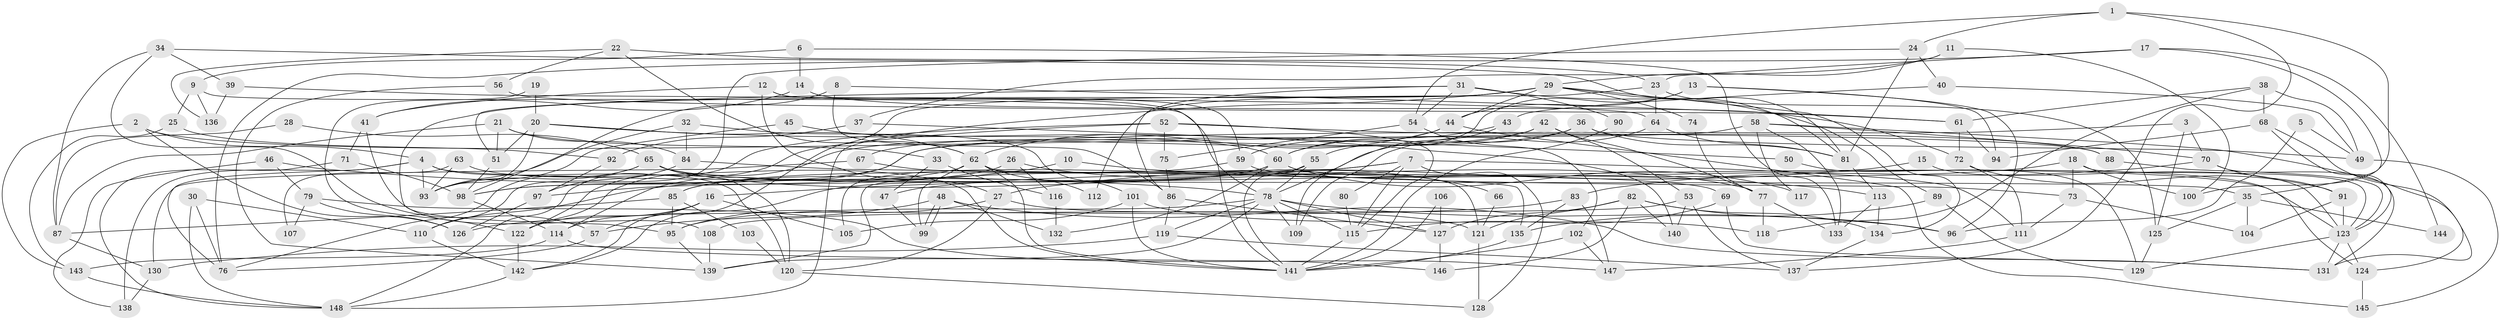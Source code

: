 // coarse degree distribution, {6: 0.11650485436893204, 8: 0.038834951456310676, 5: 0.18446601941747573, 2: 0.0970873786407767, 3: 0.23300970873786409, 7: 0.06796116504854369, 4: 0.18446601941747573, 12: 0.009708737864077669, 11: 0.02912621359223301, 10: 0.009708737864077669, 13: 0.009708737864077669, 9: 0.009708737864077669, 1: 0.009708737864077669}
// Generated by graph-tools (version 1.1) at 2025/52/02/27/25 19:52:06]
// undirected, 148 vertices, 296 edges
graph export_dot {
graph [start="1"]
  node [color=gray90,style=filled];
  1;
  2;
  3;
  4;
  5;
  6;
  7;
  8;
  9;
  10;
  11;
  12;
  13;
  14;
  15;
  16;
  17;
  18;
  19;
  20;
  21;
  22;
  23;
  24;
  25;
  26;
  27;
  28;
  29;
  30;
  31;
  32;
  33;
  34;
  35;
  36;
  37;
  38;
  39;
  40;
  41;
  42;
  43;
  44;
  45;
  46;
  47;
  48;
  49;
  50;
  51;
  52;
  53;
  54;
  55;
  56;
  57;
  58;
  59;
  60;
  61;
  62;
  63;
  64;
  65;
  66;
  67;
  68;
  69;
  70;
  71;
  72;
  73;
  74;
  75;
  76;
  77;
  78;
  79;
  80;
  81;
  82;
  83;
  84;
  85;
  86;
  87;
  88;
  89;
  90;
  91;
  92;
  93;
  94;
  95;
  96;
  97;
  98;
  99;
  100;
  101;
  102;
  103;
  104;
  105;
  106;
  107;
  108;
  109;
  110;
  111;
  112;
  113;
  114;
  115;
  116;
  117;
  118;
  119;
  120;
  121;
  122;
  123;
  124;
  125;
  126;
  127;
  128;
  129;
  130;
  131;
  132;
  133;
  134;
  135;
  136;
  137;
  138;
  139;
  140;
  141;
  142;
  143;
  144;
  145;
  146;
  147;
  148;
  1 -- 24;
  1 -- 54;
  1 -- 100;
  1 -- 137;
  2 -- 88;
  2 -- 4;
  2 -- 126;
  2 -- 143;
  3 -- 98;
  3 -- 70;
  3 -- 125;
  4 -- 120;
  4 -- 76;
  4 -- 35;
  4 -- 93;
  4 -- 138;
  5 -- 49;
  5 -- 96;
  6 -- 133;
  6 -- 14;
  6 -- 9;
  7 -- 16;
  7 -- 139;
  7 -- 80;
  7 -- 111;
  7 -- 115;
  7 -- 128;
  8 -- 86;
  8 -- 98;
  8 -- 61;
  9 -- 78;
  9 -- 25;
  9 -- 136;
  10 -- 113;
  10 -- 110;
  11 -- 29;
  11 -- 100;
  11 -- 37;
  12 -- 141;
  12 -- 27;
  12 -- 41;
  12 -- 59;
  13 -- 96;
  13 -- 44;
  13 -- 55;
  13 -- 94;
  14 -- 41;
  14 -- 72;
  15 -- 27;
  15 -- 123;
  16 -- 105;
  16 -- 122;
  16 -- 57;
  16 -- 114;
  17 -- 23;
  17 -- 76;
  17 -- 35;
  17 -- 144;
  18 -- 123;
  18 -- 73;
  18 -- 47;
  18 -- 100;
  19 -- 122;
  19 -- 20;
  20 -- 62;
  20 -- 93;
  20 -- 51;
  20 -- 140;
  21 -- 51;
  21 -- 84;
  21 -- 33;
  21 -- 87;
  22 -- 23;
  22 -- 62;
  22 -- 56;
  22 -- 136;
  23 -- 125;
  23 -- 64;
  23 -- 112;
  24 -- 81;
  24 -- 110;
  24 -- 40;
  25 -- 143;
  25 -- 92;
  26 -- 98;
  26 -- 116;
  26 -- 66;
  27 -- 95;
  27 -- 120;
  27 -- 121;
  28 -- 87;
  28 -- 65;
  29 -- 148;
  29 -- 44;
  29 -- 74;
  29 -- 81;
  29 -- 95;
  29 -- 134;
  29 -- 142;
  30 -- 76;
  30 -- 148;
  30 -- 110;
  31 -- 54;
  31 -- 86;
  31 -- 51;
  31 -- 89;
  31 -- 90;
  32 -- 93;
  32 -- 84;
  32 -- 101;
  33 -- 47;
  33 -- 116;
  34 -- 87;
  34 -- 81;
  34 -- 39;
  34 -- 57;
  35 -- 104;
  35 -- 125;
  35 -- 144;
  36 -- 67;
  36 -- 78;
  36 -- 49;
  36 -- 81;
  37 -- 92;
  37 -- 50;
  38 -- 118;
  38 -- 68;
  38 -- 49;
  38 -- 61;
  39 -- 136;
  39 -- 64;
  40 -- 49;
  40 -- 43;
  41 -- 71;
  41 -- 108;
  42 -- 122;
  42 -- 60;
  42 -- 53;
  42 -- 77;
  43 -- 109;
  43 -- 60;
  44 -- 59;
  44 -- 62;
  44 -- 145;
  45 -- 60;
  45 -- 93;
  46 -- 138;
  46 -- 78;
  46 -- 79;
  47 -- 99;
  48 -- 57;
  48 -- 99;
  48 -- 99;
  48 -- 131;
  48 -- 132;
  49 -- 145;
  50 -- 129;
  51 -- 98;
  52 -- 115;
  52 -- 148;
  52 -- 75;
  52 -- 88;
  52 -- 122;
  53 -- 108;
  53 -- 137;
  53 -- 140;
  54 -- 102;
  54 -- 75;
  55 -- 78;
  55 -- 105;
  55 -- 141;
  56 -- 61;
  56 -- 139;
  57 -- 76;
  58 -- 70;
  58 -- 124;
  58 -- 114;
  58 -- 117;
  58 -- 133;
  59 -- 85;
  59 -- 73;
  60 -- 124;
  60 -- 85;
  60 -- 117;
  60 -- 132;
  60 -- 142;
  61 -- 72;
  61 -- 94;
  62 -- 141;
  62 -- 121;
  62 -- 97;
  62 -- 99;
  62 -- 112;
  63 -- 141;
  63 -- 93;
  63 -- 107;
  64 -- 81;
  64 -- 109;
  65 -- 77;
  65 -- 123;
  65 -- 76;
  65 -- 93;
  65 -- 120;
  66 -- 121;
  67 -- 69;
  67 -- 130;
  68 -- 94;
  68 -- 123;
  68 -- 131;
  69 -- 131;
  69 -- 115;
  70 -- 131;
  70 -- 83;
  70 -- 91;
  71 -- 148;
  71 -- 98;
  72 -- 91;
  72 -- 111;
  73 -- 111;
  73 -- 104;
  74 -- 77;
  75 -- 86;
  77 -- 133;
  77 -- 118;
  78 -- 127;
  78 -- 95;
  78 -- 96;
  78 -- 109;
  78 -- 115;
  78 -- 119;
  78 -- 139;
  79 -- 126;
  79 -- 107;
  79 -- 147;
  80 -- 115;
  81 -- 113;
  82 -- 140;
  82 -- 134;
  82 -- 96;
  82 -- 121;
  82 -- 127;
  82 -- 146;
  83 -- 135;
  83 -- 147;
  83 -- 126;
  84 -- 135;
  84 -- 97;
  85 -- 95;
  85 -- 87;
  85 -- 103;
  86 -- 127;
  86 -- 119;
  87 -- 130;
  88 -- 123;
  89 -- 129;
  89 -- 135;
  90 -- 141;
  91 -- 104;
  91 -- 123;
  92 -- 97;
  95 -- 139;
  97 -- 126;
  98 -- 114;
  101 -- 141;
  101 -- 105;
  101 -- 118;
  102 -- 147;
  102 -- 141;
  103 -- 120;
  106 -- 141;
  106 -- 127;
  108 -- 139;
  110 -- 142;
  111 -- 147;
  113 -- 134;
  113 -- 133;
  114 -- 143;
  114 -- 146;
  115 -- 141;
  116 -- 132;
  119 -- 137;
  119 -- 130;
  120 -- 128;
  121 -- 128;
  122 -- 142;
  123 -- 131;
  123 -- 124;
  123 -- 129;
  124 -- 145;
  125 -- 129;
  127 -- 146;
  130 -- 138;
  134 -- 137;
  135 -- 141;
  142 -- 148;
  143 -- 148;
}

